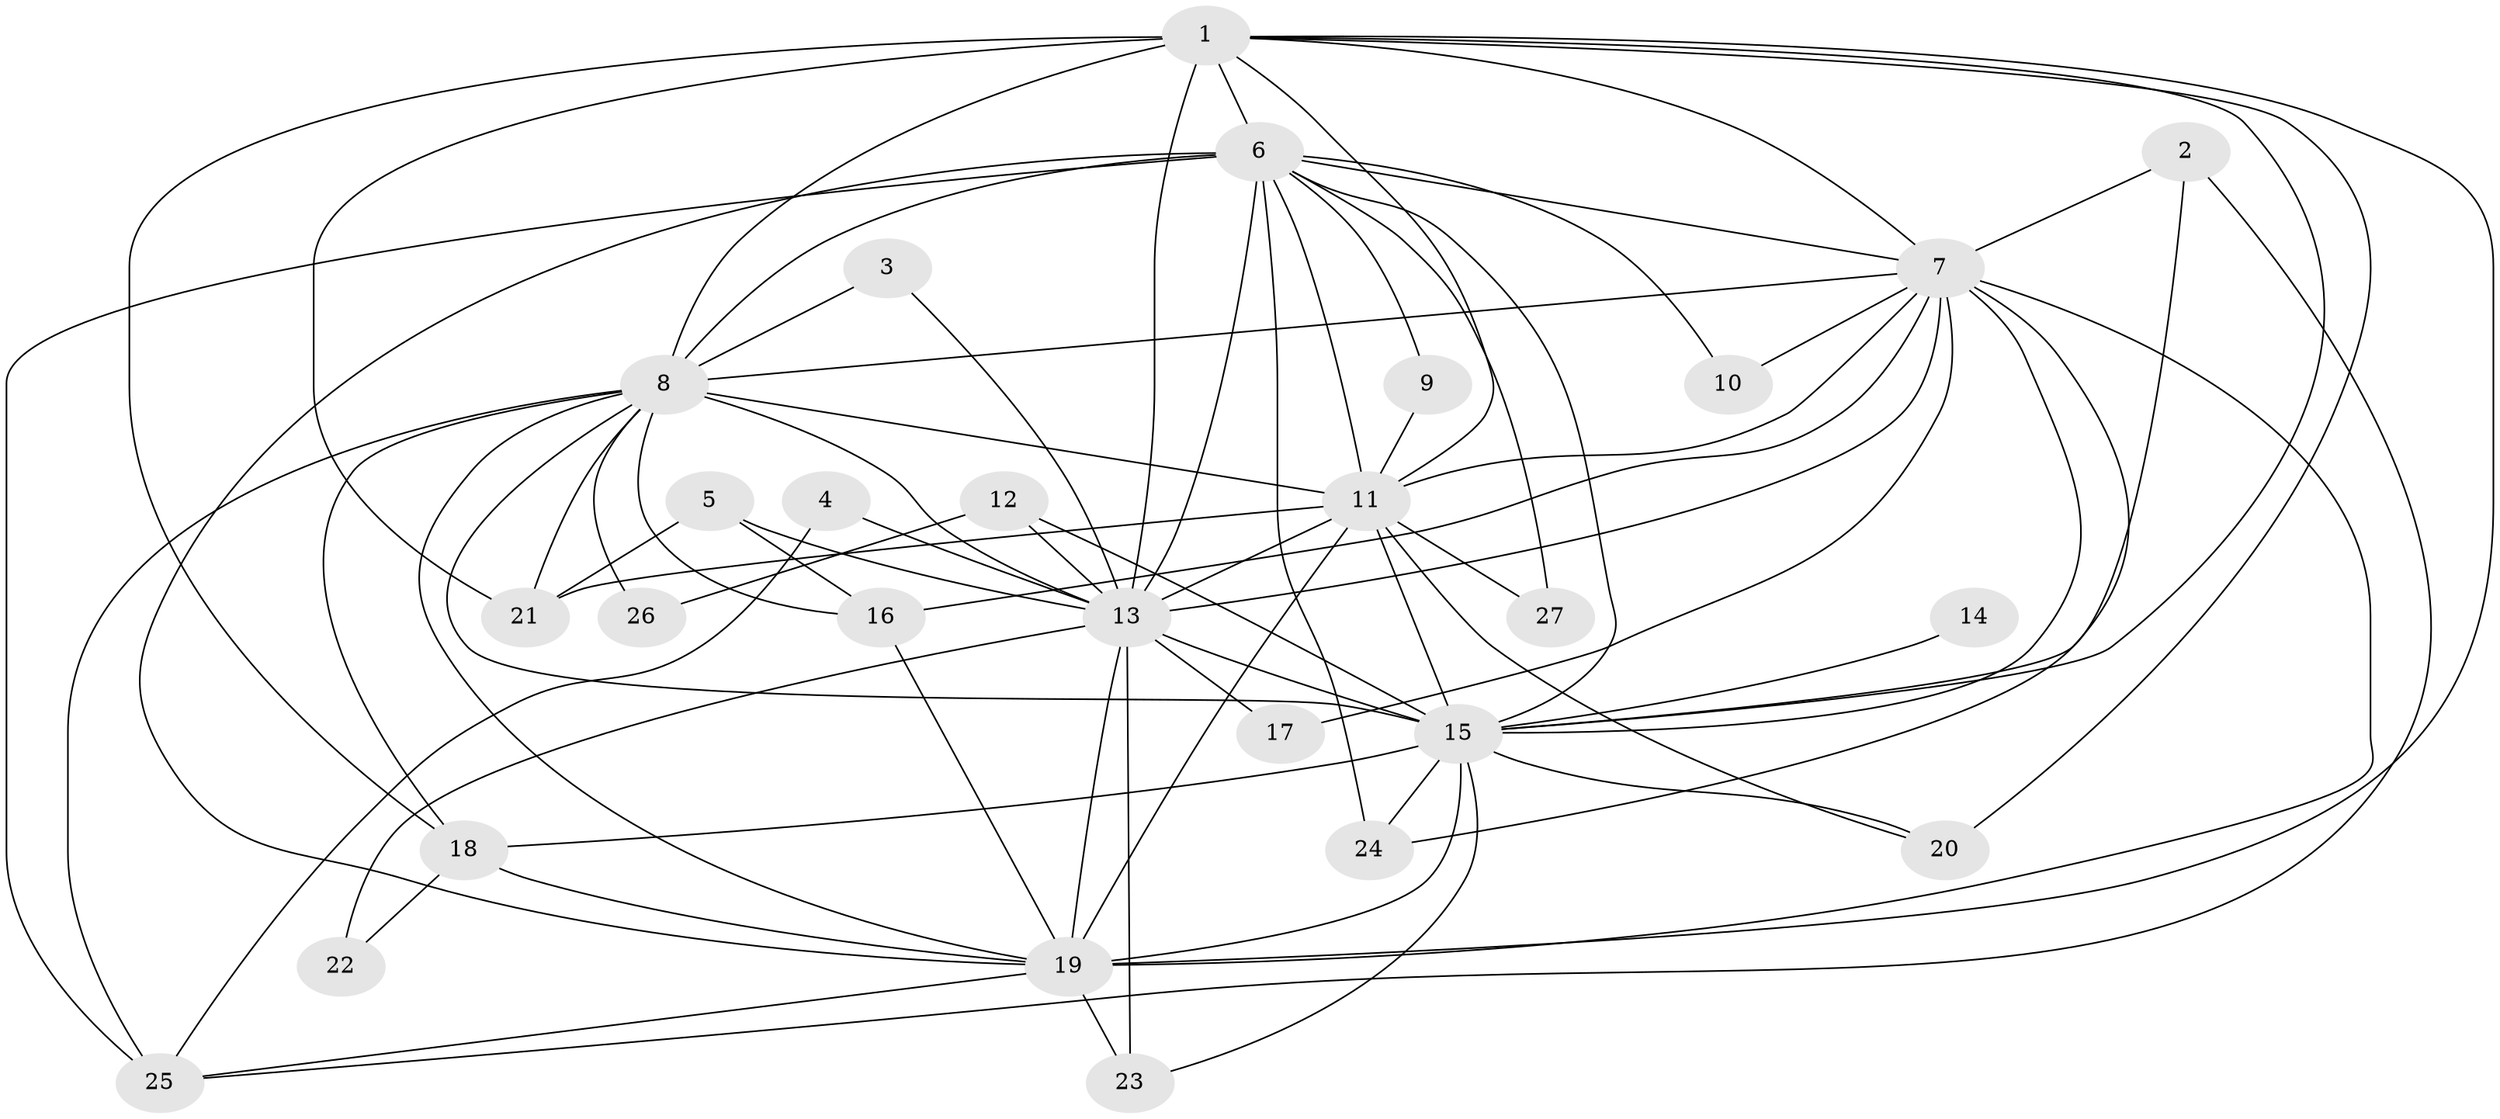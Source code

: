 // original degree distribution, {14: 0.05660377358490566, 19: 0.018867924528301886, 20: 0.018867924528301886, 15: 0.018867924528301886, 16: 0.018867924528301886, 10: 0.018867924528301886, 17: 0.018867924528301886, 12: 0.018867924528301886, 3: 0.20754716981132076, 4: 0.07547169811320754, 5: 0.03773584905660377, 2: 0.49056603773584906}
// Generated by graph-tools (version 1.1) at 2025/49/03/09/25 03:49:37]
// undirected, 27 vertices, 75 edges
graph export_dot {
graph [start="1"]
  node [color=gray90,style=filled];
  1;
  2;
  3;
  4;
  5;
  6;
  7;
  8;
  9;
  10;
  11;
  12;
  13;
  14;
  15;
  16;
  17;
  18;
  19;
  20;
  21;
  22;
  23;
  24;
  25;
  26;
  27;
  1 -- 6 [weight=1.0];
  1 -- 7 [weight=1.0];
  1 -- 8 [weight=1.0];
  1 -- 11 [weight=1.0];
  1 -- 13 [weight=3.0];
  1 -- 15 [weight=1.0];
  1 -- 18 [weight=1.0];
  1 -- 19 [weight=1.0];
  1 -- 20 [weight=1.0];
  1 -- 21 [weight=1.0];
  2 -- 7 [weight=1.0];
  2 -- 15 [weight=1.0];
  2 -- 25 [weight=1.0];
  3 -- 8 [weight=1.0];
  3 -- 13 [weight=1.0];
  4 -- 13 [weight=1.0];
  4 -- 25 [weight=1.0];
  5 -- 13 [weight=1.0];
  5 -- 16 [weight=1.0];
  5 -- 21 [weight=1.0];
  6 -- 7 [weight=1.0];
  6 -- 8 [weight=1.0];
  6 -- 9 [weight=1.0];
  6 -- 10 [weight=1.0];
  6 -- 11 [weight=1.0];
  6 -- 13 [weight=3.0];
  6 -- 15 [weight=2.0];
  6 -- 19 [weight=1.0];
  6 -- 24 [weight=1.0];
  6 -- 25 [weight=2.0];
  6 -- 27 [weight=1.0];
  7 -- 8 [weight=2.0];
  7 -- 10 [weight=1.0];
  7 -- 11 [weight=1.0];
  7 -- 13 [weight=3.0];
  7 -- 15 [weight=1.0];
  7 -- 16 [weight=1.0];
  7 -- 17 [weight=1.0];
  7 -- 19 [weight=1.0];
  7 -- 24 [weight=1.0];
  8 -- 11 [weight=1.0];
  8 -- 13 [weight=3.0];
  8 -- 15 [weight=1.0];
  8 -- 16 [weight=1.0];
  8 -- 18 [weight=1.0];
  8 -- 19 [weight=1.0];
  8 -- 21 [weight=1.0];
  8 -- 25 [weight=1.0];
  8 -- 26 [weight=1.0];
  9 -- 11 [weight=1.0];
  11 -- 13 [weight=4.0];
  11 -- 15 [weight=1.0];
  11 -- 19 [weight=1.0];
  11 -- 20 [weight=1.0];
  11 -- 21 [weight=1.0];
  11 -- 27 [weight=1.0];
  12 -- 13 [weight=1.0];
  12 -- 15 [weight=1.0];
  12 -- 26 [weight=1.0];
  13 -- 15 [weight=4.0];
  13 -- 17 [weight=1.0];
  13 -- 19 [weight=5.0];
  13 -- 22 [weight=2.0];
  13 -- 23 [weight=1.0];
  14 -- 15 [weight=1.0];
  15 -- 18 [weight=1.0];
  15 -- 19 [weight=1.0];
  15 -- 20 [weight=1.0];
  15 -- 23 [weight=1.0];
  15 -- 24 [weight=1.0];
  16 -- 19 [weight=1.0];
  18 -- 19 [weight=1.0];
  18 -- 22 [weight=1.0];
  19 -- 23 [weight=2.0];
  19 -- 25 [weight=1.0];
}
